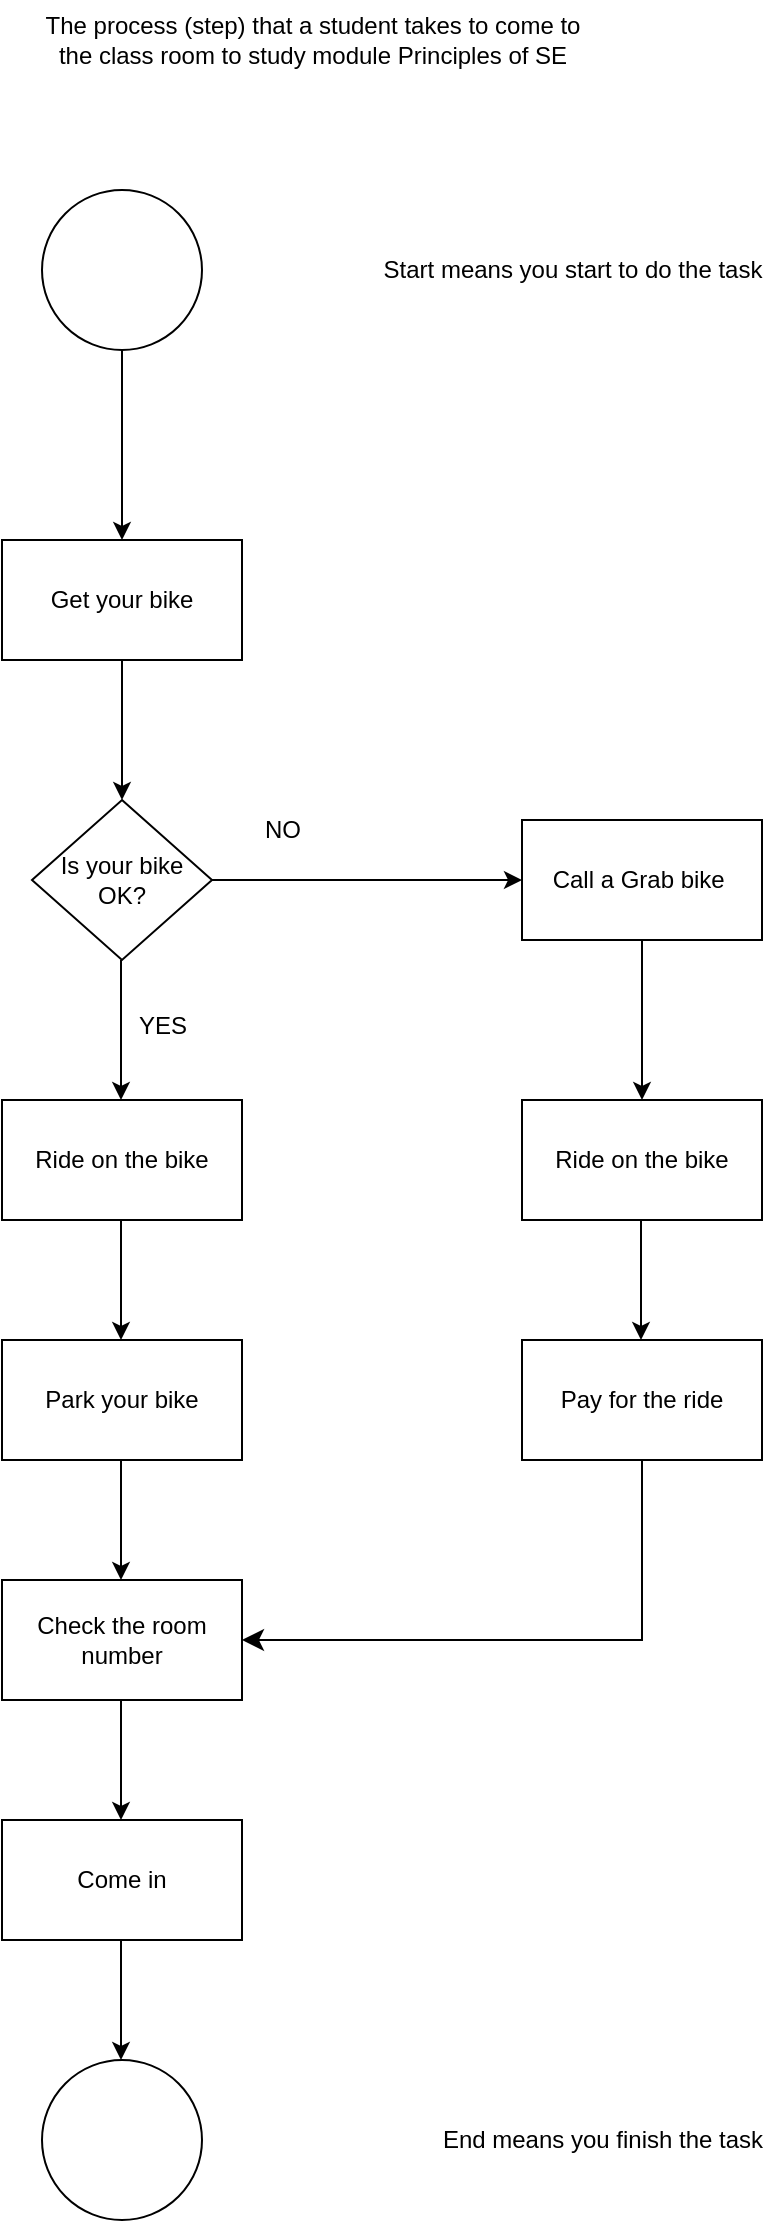 <mxfile version="21.3.4" type="device" pages="5">
  <diagram name="Page-1" id="6gTSaL5FSwR21PcumpWW">
    <mxGraphModel dx="1434" dy="1856" grid="1" gridSize="10" guides="1" tooltips="1" connect="1" arrows="1" fold="1" page="1" pageScale="1" pageWidth="850" pageHeight="1100" math="0" shadow="0">
      <root>
        <mxCell id="0" />
        <mxCell id="1" parent="0" />
        <mxCell id="4aMN2jq7jG9_Ze9TUyYj-1" value="" style="ellipse;whiteSpace=wrap;html=1;" parent="1" vertex="1">
          <mxGeometry x="160" y="75" width="80" height="80" as="geometry" />
        </mxCell>
        <mxCell id="4aMN2jq7jG9_Ze9TUyYj-2" value="" style="endArrow=classic;html=1;rounded=0;exitX=0.5;exitY=1;exitDx=0;exitDy=0;entryX=0.5;entryY=0;entryDx=0;entryDy=0;" parent="1" source="4aMN2jq7jG9_Ze9TUyYj-1" target="4aMN2jq7jG9_Ze9TUyYj-5" edge="1">
          <mxGeometry width="50" height="50" relative="1" as="geometry">
            <mxPoint x="199.5" y="170" as="sourcePoint" />
            <mxPoint x="199.5" y="240" as="targetPoint" />
          </mxGeometry>
        </mxCell>
        <mxCell id="4aMN2jq7jG9_Ze9TUyYj-3" value="The process (step) that a student takes to come to &lt;br&gt;the class room to study module Principles of SE" style="text;html=1;align=center;verticalAlign=middle;resizable=0;points=[];autosize=1;strokeColor=none;fillColor=none;" parent="1" vertex="1">
          <mxGeometry x="150" y="-20" width="290" height="40" as="geometry" />
        </mxCell>
        <mxCell id="4aMN2jq7jG9_Ze9TUyYj-4" value="Start means you start to do the task&lt;br&gt;" style="text;html=1;align=center;verticalAlign=middle;resizable=0;points=[];autosize=1;strokeColor=none;fillColor=none;" parent="1" vertex="1">
          <mxGeometry x="320" y="100" width="210" height="30" as="geometry" />
        </mxCell>
        <mxCell id="4aMN2jq7jG9_Ze9TUyYj-5" value="Get your bike" style="whiteSpace=wrap;html=1;" parent="1" vertex="1">
          <mxGeometry x="140" y="250" width="120" height="60" as="geometry" />
        </mxCell>
        <mxCell id="4aMN2jq7jG9_Ze9TUyYj-6" value="" style="edgeStyle=none;orthogonalLoop=1;jettySize=auto;html=1;rounded=0;exitX=0.5;exitY=1;exitDx=0;exitDy=0;entryX=0.5;entryY=0;entryDx=0;entryDy=0;" parent="1" source="4aMN2jq7jG9_Ze9TUyYj-5" target="4aMN2jq7jG9_Ze9TUyYj-7" edge="1">
          <mxGeometry width="100" relative="1" as="geometry">
            <mxPoint x="199.5" y="320" as="sourcePoint" />
            <mxPoint x="200" y="370" as="targetPoint" />
            <Array as="points" />
          </mxGeometry>
        </mxCell>
        <mxCell id="4aMN2jq7jG9_Ze9TUyYj-7" value="Is your bike&lt;br&gt;OK?" style="rhombus;whiteSpace=wrap;html=1;" parent="1" vertex="1">
          <mxGeometry x="155" y="380" width="90" height="80" as="geometry" />
        </mxCell>
        <mxCell id="4aMN2jq7jG9_Ze9TUyYj-8" value="" style="edgeStyle=none;orthogonalLoop=1;jettySize=auto;html=1;rounded=0;exitX=1;exitY=0.5;exitDx=0;exitDy=0;" parent="1" source="4aMN2jq7jG9_Ze9TUyYj-7" edge="1">
          <mxGeometry width="100" relative="1" as="geometry">
            <mxPoint x="265" y="419.5" as="sourcePoint" />
            <mxPoint x="400" y="420" as="targetPoint" />
            <Array as="points" />
          </mxGeometry>
        </mxCell>
        <mxCell id="4aMN2jq7jG9_Ze9TUyYj-10" value="NO" style="text;html=1;align=center;verticalAlign=middle;resizable=0;points=[];autosize=1;strokeColor=none;fillColor=none;" parent="1" vertex="1">
          <mxGeometry x="260" y="380" width="40" height="30" as="geometry" />
        </mxCell>
        <mxCell id="4aMN2jq7jG9_Ze9TUyYj-12" value="Call a Grab bike&amp;nbsp;" style="whiteSpace=wrap;html=1;" parent="1" vertex="1">
          <mxGeometry x="400" y="390" width="120" height="60" as="geometry" />
        </mxCell>
        <mxCell id="4aMN2jq7jG9_Ze9TUyYj-13" value="" style="edgeStyle=none;orthogonalLoop=1;jettySize=auto;html=1;rounded=0;exitX=0.5;exitY=1;exitDx=0;exitDy=0;" parent="1" source="4aMN2jq7jG9_Ze9TUyYj-12" edge="1">
          <mxGeometry width="100" relative="1" as="geometry">
            <mxPoint x="450" y="510" as="sourcePoint" />
            <mxPoint x="460" y="530" as="targetPoint" />
            <Array as="points" />
          </mxGeometry>
        </mxCell>
        <mxCell id="4aMN2jq7jG9_Ze9TUyYj-14" value="Ride on the bike" style="whiteSpace=wrap;html=1;" parent="1" vertex="1">
          <mxGeometry x="400" y="530" width="120" height="60" as="geometry" />
        </mxCell>
        <mxCell id="G6OJdMRR6eW8WAvbaNXZ-1" value="" style="edgeStyle=none;orthogonalLoop=1;jettySize=auto;html=1;rounded=0;" parent="1" edge="1">
          <mxGeometry width="100" relative="1" as="geometry">
            <mxPoint x="459.5" y="590" as="sourcePoint" />
            <mxPoint x="459.5" y="650" as="targetPoint" />
            <Array as="points" />
          </mxGeometry>
        </mxCell>
        <mxCell id="G6OJdMRR6eW8WAvbaNXZ-2" value="Pay for the ride" style="whiteSpace=wrap;html=1;" parent="1" vertex="1">
          <mxGeometry x="400" y="650" width="120" height="60" as="geometry" />
        </mxCell>
        <mxCell id="G6OJdMRR6eW8WAvbaNXZ-3" value="" style="edgeStyle=none;orthogonalLoop=1;jettySize=auto;html=1;rounded=0;" parent="1" edge="1">
          <mxGeometry width="100" relative="1" as="geometry">
            <mxPoint x="199.5" y="460" as="sourcePoint" />
            <mxPoint x="199.5" y="530" as="targetPoint" />
            <Array as="points" />
          </mxGeometry>
        </mxCell>
        <mxCell id="G6OJdMRR6eW8WAvbaNXZ-4" value="YES" style="text;html=1;align=center;verticalAlign=middle;resizable=0;points=[];autosize=1;strokeColor=none;fillColor=none;" parent="1" vertex="1">
          <mxGeometry x="195" y="478" width="50" height="30" as="geometry" />
        </mxCell>
        <mxCell id="G6OJdMRR6eW8WAvbaNXZ-5" value="Ride on the bike" style="whiteSpace=wrap;html=1;" parent="1" vertex="1">
          <mxGeometry x="140" y="530" width="120" height="60" as="geometry" />
        </mxCell>
        <mxCell id="G6OJdMRR6eW8WAvbaNXZ-6" value="" style="edgeStyle=none;orthogonalLoop=1;jettySize=auto;html=1;rounded=0;" parent="1" edge="1">
          <mxGeometry width="100" relative="1" as="geometry">
            <mxPoint x="199.5" y="590" as="sourcePoint" />
            <mxPoint x="199.5" y="650" as="targetPoint" />
            <Array as="points" />
          </mxGeometry>
        </mxCell>
        <mxCell id="G6OJdMRR6eW8WAvbaNXZ-7" value="Park your bike" style="whiteSpace=wrap;html=1;" parent="1" vertex="1">
          <mxGeometry x="140" y="650" width="120" height="60" as="geometry" />
        </mxCell>
        <mxCell id="G6OJdMRR6eW8WAvbaNXZ-8" value="" style="edgeStyle=none;orthogonalLoop=1;jettySize=auto;html=1;rounded=0;" parent="1" edge="1">
          <mxGeometry width="100" relative="1" as="geometry">
            <mxPoint x="199.5" y="710" as="sourcePoint" />
            <mxPoint x="199.5" y="770" as="targetPoint" />
            <Array as="points" />
          </mxGeometry>
        </mxCell>
        <mxCell id="G6OJdMRR6eW8WAvbaNXZ-9" value="Check the room number" style="whiteSpace=wrap;html=1;" parent="1" vertex="1">
          <mxGeometry x="140" y="770" width="120" height="60" as="geometry" />
        </mxCell>
        <mxCell id="G6OJdMRR6eW8WAvbaNXZ-10" value="" style="edgeStyle=segmentEdgeStyle;endArrow=classic;html=1;curved=0;rounded=0;endSize=8;startSize=8;sourcePerimeterSpacing=0;targetPerimeterSpacing=0;entryX=1;entryY=0.5;entryDx=0;entryDy=0;exitX=0.5;exitY=1;exitDx=0;exitDy=0;" parent="1" source="G6OJdMRR6eW8WAvbaNXZ-2" target="G6OJdMRR6eW8WAvbaNXZ-9" edge="1">
          <mxGeometry width="100" relative="1" as="geometry">
            <mxPoint x="400" y="750" as="sourcePoint" />
            <mxPoint x="500" y="790" as="targetPoint" />
            <Array as="points">
              <mxPoint x="460" y="800" />
            </Array>
          </mxGeometry>
        </mxCell>
        <mxCell id="G6OJdMRR6eW8WAvbaNXZ-11" value="" style="edgeStyle=none;orthogonalLoop=1;jettySize=auto;html=1;rounded=0;" parent="1" edge="1">
          <mxGeometry width="100" relative="1" as="geometry">
            <mxPoint x="199.5" y="830" as="sourcePoint" />
            <mxPoint x="199.5" y="890" as="targetPoint" />
            <Array as="points" />
          </mxGeometry>
        </mxCell>
        <mxCell id="G6OJdMRR6eW8WAvbaNXZ-12" value="Come in" style="whiteSpace=wrap;html=1;" parent="1" vertex="1">
          <mxGeometry x="140" y="890" width="120" height="60" as="geometry" />
        </mxCell>
        <mxCell id="G6OJdMRR6eW8WAvbaNXZ-13" value="" style="edgeStyle=none;orthogonalLoop=1;jettySize=auto;html=1;rounded=0;" parent="1" edge="1">
          <mxGeometry width="100" relative="1" as="geometry">
            <mxPoint x="199.5" y="950" as="sourcePoint" />
            <mxPoint x="199.5" y="1010" as="targetPoint" />
            <Array as="points" />
          </mxGeometry>
        </mxCell>
        <mxCell id="G6OJdMRR6eW8WAvbaNXZ-14" value="" style="ellipse;whiteSpace=wrap;html=1;" parent="1" vertex="1">
          <mxGeometry x="160" y="1010" width="80" height="80" as="geometry" />
        </mxCell>
        <mxCell id="G6OJdMRR6eW8WAvbaNXZ-15" value="End means you finish the task&lt;br&gt;" style="text;html=1;align=center;verticalAlign=middle;resizable=0;points=[];autosize=1;strokeColor=none;fillColor=none;" parent="1" vertex="1">
          <mxGeometry x="350" y="1035" width="180" height="30" as="geometry" />
        </mxCell>
      </root>
    </mxGraphModel>
  </diagram>
  <diagram id="ZS-x_IndIhvmtpkJz5Xp" name="Page-2">
    <mxGraphModel dx="1434" dy="699" grid="1" gridSize="10" guides="1" tooltips="1" connect="1" arrows="1" fold="1" page="1" pageScale="1" pageWidth="850" pageHeight="1100" math="0" shadow="0">
      <root>
        <mxCell id="0" />
        <mxCell id="1" parent="0" />
        <mxCell id="q5n1MQZQ_hLir05K7yXR-1" value="" style="ellipse;whiteSpace=wrap;html=1;" vertex="1" parent="1">
          <mxGeometry x="220" y="40" width="80" height="80" as="geometry" />
        </mxCell>
        <mxCell id="q5n1MQZQ_hLir05K7yXR-3" value="" style="edgeStyle=none;orthogonalLoop=1;jettySize=auto;html=1;rounded=0;" edge="1" parent="1">
          <mxGeometry width="100" relative="1" as="geometry">
            <mxPoint x="259.5" y="120" as="sourcePoint" />
            <mxPoint x="259.5" y="170" as="targetPoint" />
            <Array as="points" />
          </mxGeometry>
        </mxCell>
        <mxCell id="q5n1MQZQ_hLir05K7yXR-5" value="Step 1: Select ORDER (in the app demo.restburger.com" style="whiteSpace=wrap;html=1;" vertex="1" parent="1">
          <mxGeometry x="200" y="170" width="120" height="60" as="geometry" />
        </mxCell>
        <mxCell id="q5n1MQZQ_hLir05K7yXR-7" value="" style="edgeStyle=none;orthogonalLoop=1;jettySize=auto;html=1;rounded=0;" edge="1" parent="1">
          <mxGeometry width="100" relative="1" as="geometry">
            <mxPoint x="259.5" y="230" as="sourcePoint" />
            <mxPoint x="259.5" y="280" as="targetPoint" />
            <Array as="points" />
          </mxGeometry>
        </mxCell>
        <mxCell id="q5n1MQZQ_hLir05K7yXR-8" value="Step 2: Select Delivery" style="rounded=1;whiteSpace=wrap;html=1;" vertex="1" parent="1">
          <mxGeometry x="200" y="280" width="120" height="60" as="geometry" />
        </mxCell>
        <mxCell id="q5n1MQZQ_hLir05K7yXR-9" value="" style="edgeStyle=none;orthogonalLoop=1;jettySize=auto;html=1;rounded=0;" edge="1" parent="1">
          <mxGeometry width="100" relative="1" as="geometry">
            <mxPoint x="259.5" y="340" as="sourcePoint" />
            <mxPoint x="259.5" y="390" as="targetPoint" />
            <Array as="points" />
          </mxGeometry>
        </mxCell>
        <mxCell id="q5n1MQZQ_hLir05K7yXR-10" value="Step 3: Select a Burger" style="rounded=1;whiteSpace=wrap;html=1;" vertex="1" parent="1">
          <mxGeometry x="200" y="390" width="120" height="60" as="geometry" />
        </mxCell>
        <mxCell id="q5n1MQZQ_hLir05K7yXR-11" value="" style="edgeStyle=none;orthogonalLoop=1;jettySize=auto;html=1;rounded=0;" edge="1" parent="1">
          <mxGeometry width="100" relative="1" as="geometry">
            <mxPoint x="259.5" y="450" as="sourcePoint" />
            <mxPoint x="259.5" y="500" as="targetPoint" />
            <Array as="points" />
          </mxGeometry>
        </mxCell>
        <mxCell id="q5n1MQZQ_hLir05K7yXR-12" value="Step 4: Select Add to&amp;nbsp;&lt;br&gt;Order&lt;br&gt;" style="rounded=1;whiteSpace=wrap;html=1;" vertex="1" parent="1">
          <mxGeometry x="200" y="500" width="120" height="60" as="geometry" />
        </mxCell>
        <mxCell id="q5n1MQZQ_hLir05K7yXR-13" value="" style="edgeStyle=none;orthogonalLoop=1;jettySize=auto;html=1;rounded=0;" edge="1" parent="1">
          <mxGeometry width="100" relative="1" as="geometry">
            <mxPoint x="259.5" y="560" as="sourcePoint" />
            <mxPoint x="259.5" y="610" as="targetPoint" />
            <Array as="points" />
          </mxGeometry>
        </mxCell>
        <mxCell id="q5n1MQZQ_hLir05K7yXR-14" value="Step 5: Complete Order" style="rounded=1;whiteSpace=wrap;html=1;" vertex="1" parent="1">
          <mxGeometry x="200" y="610" width="120" height="60" as="geometry" />
        </mxCell>
        <mxCell id="q5n1MQZQ_hLir05K7yXR-15" value="This is a flowchart which describes 5 steps &lt;br&gt;of ordering a burger" style="text;html=1;align=center;verticalAlign=middle;resizable=0;points=[];autosize=1;strokeColor=none;fillColor=none;" vertex="1" parent="1">
          <mxGeometry x="320" y="340" width="250" height="40" as="geometry" />
        </mxCell>
        <mxCell id="q5n1MQZQ_hLir05K7yXR-16" value="" style="edgeStyle=none;orthogonalLoop=1;jettySize=auto;html=1;rounded=0;" edge="1" parent="1">
          <mxGeometry width="100" relative="1" as="geometry">
            <mxPoint x="259.5" y="670" as="sourcePoint" />
            <mxPoint x="259.5" y="720" as="targetPoint" />
            <Array as="points" />
          </mxGeometry>
        </mxCell>
        <mxCell id="q5n1MQZQ_hLir05K7yXR-18" value="" style="ellipse;whiteSpace=wrap;html=1;" vertex="1" parent="1">
          <mxGeometry x="220" y="720" width="80" height="80" as="geometry" />
        </mxCell>
      </root>
    </mxGraphModel>
  </diagram>
  <diagram id="YjtUslgreGwkTux6dzPL" name="Page-3">
    <mxGraphModel dx="1434" dy="2899" grid="1" gridSize="10" guides="1" tooltips="1" connect="1" arrows="1" fold="1" page="1" pageScale="1" pageWidth="850" pageHeight="1100" math="0" shadow="0">
      <root>
        <mxCell id="0" />
        <mxCell id="1" parent="0" />
        <mxCell id="y7m8gqkZQIWjc5jp14_I-2" value="This is a MORE DETAILED flowchart which describes 5 steps &lt;br&gt;of DELIVERY a burger&amp;nbsp;" style="text;html=1;align=center;verticalAlign=middle;resizable=0;points=[];autosize=1;strokeColor=none;fillColor=none;" vertex="1" parent="1">
          <mxGeometry x="225" y="-2180" width="350" height="40" as="geometry" />
        </mxCell>
        <mxCell id="y7m8gqkZQIWjc5jp14_I-3" value="START" style="ellipse;whiteSpace=wrap;html=1;" vertex="1" parent="1">
          <mxGeometry x="360" y="-2120" width="80" height="80" as="geometry" />
        </mxCell>
        <mxCell id="y7m8gqkZQIWjc5jp14_I-5" value="" style="edgeStyle=none;orthogonalLoop=1;jettySize=auto;html=1;rounded=0;" edge="1" parent="1">
          <mxGeometry width="100" relative="1" as="geometry">
            <mxPoint x="400" y="-2040" as="sourcePoint" />
            <mxPoint x="399.5" y="-1990" as="targetPoint" />
            <Array as="points" />
          </mxGeometry>
        </mxCell>
        <mxCell id="y7m8gqkZQIWjc5jp14_I-6" value="Step 1: Select ORDER(in the app demo.restburger.com" style="rounded=1;whiteSpace=wrap;html=1;" vertex="1" parent="1">
          <mxGeometry x="340" y="-1990" width="120" height="60" as="geometry" />
        </mxCell>
        <mxCell id="y7m8gqkZQIWjc5jp14_I-7" value="" style="edgeStyle=none;orthogonalLoop=1;jettySize=auto;html=1;rounded=0;" edge="1" parent="1">
          <mxGeometry width="100" relative="1" as="geometry">
            <mxPoint x="400" y="-1930" as="sourcePoint" />
            <mxPoint x="399.5" y="-1880" as="targetPoint" />
            <Array as="points" />
          </mxGeometry>
        </mxCell>
        <mxCell id="y7m8gqkZQIWjc5jp14_I-8" value="Select Delivery or Pickup" style="rhombus;whiteSpace=wrap;html=1;" vertex="1" parent="1">
          <mxGeometry x="360" y="-1880" width="80" height="80" as="geometry" />
        </mxCell>
        <mxCell id="y7m8gqkZQIWjc5jp14_I-9" value="END" style="rounded=1;whiteSpace=wrap;html=1;" vertex="1" parent="1">
          <mxGeometry x="500" y="-1870" width="120" height="60" as="geometry" />
        </mxCell>
        <mxCell id="y7m8gqkZQIWjc5jp14_I-11" value="" style="edgeStyle=none;orthogonalLoop=1;jettySize=auto;html=1;rounded=0;entryX=0;entryY=0.5;entryDx=0;entryDy=0;exitX=1;exitY=0.5;exitDx=0;exitDy=0;" edge="1" parent="1" source="y7m8gqkZQIWjc5jp14_I-8" target="y7m8gqkZQIWjc5jp14_I-9">
          <mxGeometry width="100" relative="1" as="geometry">
            <mxPoint x="460.5" y="-1850" as="sourcePoint" />
            <mxPoint x="460" y="-1800" as="targetPoint" />
            <Array as="points" />
          </mxGeometry>
        </mxCell>
        <mxCell id="y7m8gqkZQIWjc5jp14_I-12" value="PICKUP" style="text;html=1;align=center;verticalAlign=middle;resizable=0;points=[];autosize=1;strokeColor=none;fillColor=none;" vertex="1" parent="1">
          <mxGeometry x="425" y="-1880" width="70" height="30" as="geometry" />
        </mxCell>
        <mxCell id="y7m8gqkZQIWjc5jp14_I-13" value="" style="edgeStyle=none;orthogonalLoop=1;jettySize=auto;html=1;rounded=0;" edge="1" parent="1">
          <mxGeometry width="100" relative="1" as="geometry">
            <mxPoint x="400" y="-1800" as="sourcePoint" />
            <mxPoint x="399.5" y="-1750" as="targetPoint" />
            <Array as="points" />
          </mxGeometry>
        </mxCell>
        <mxCell id="y7m8gqkZQIWjc5jp14_I-14" value="DELIVERY" style="text;html=1;align=center;verticalAlign=middle;resizable=0;points=[];autosize=1;strokeColor=none;fillColor=none;" vertex="1" parent="1">
          <mxGeometry x="400" y="-1792" width="80" height="30" as="geometry" />
        </mxCell>
        <mxCell id="y7m8gqkZQIWjc5jp14_I-15" value="User ends the Delivery&lt;br&gt;flowchart here" style="text;html=1;align=center;verticalAlign=middle;resizable=0;points=[];autosize=1;strokeColor=none;fillColor=none;" vertex="1" parent="1">
          <mxGeometry x="620" y="-1885" width="140" height="40" as="geometry" />
        </mxCell>
        <mxCell id="y7m8gqkZQIWjc5jp14_I-16" value="User should start PickUp&lt;br&gt;flowchart (another chart)" style="text;html=1;align=center;verticalAlign=middle;resizable=0;points=[];autosize=1;strokeColor=none;fillColor=none;" vertex="1" parent="1">
          <mxGeometry x="610" y="-1802" width="160" height="40" as="geometry" />
        </mxCell>
        <mxCell id="y7m8gqkZQIWjc5jp14_I-17" value="Step 3: Select a Burger" style="rounded=1;whiteSpace=wrap;html=1;" vertex="1" parent="1">
          <mxGeometry x="340" y="-1750" width="120" height="60" as="geometry" />
        </mxCell>
        <mxCell id="y7m8gqkZQIWjc5jp14_I-18" value="" style="edgeStyle=none;orthogonalLoop=1;jettySize=auto;html=1;rounded=0;" edge="1" parent="1">
          <mxGeometry width="100" relative="1" as="geometry">
            <mxPoint x="400.5" y="-1690" as="sourcePoint" />
            <mxPoint x="400" y="-1640" as="targetPoint" />
            <Array as="points" />
          </mxGeometry>
        </mxCell>
        <mxCell id="y7m8gqkZQIWjc5jp14_I-19" value="Step 4:Select Add to Order" style="rounded=1;whiteSpace=wrap;html=1;" vertex="1" parent="1">
          <mxGeometry x="340" y="-1640" width="120" height="60" as="geometry" />
        </mxCell>
        <mxCell id="y7m8gqkZQIWjc5jp14_I-20" value="" style="edgeStyle=none;orthogonalLoop=1;jettySize=auto;html=1;rounded=0;" edge="1" parent="1">
          <mxGeometry width="100" relative="1" as="geometry">
            <mxPoint x="400.5" y="-1580" as="sourcePoint" />
            <mxPoint x="400" y="-1530" as="targetPoint" />
            <Array as="points" />
          </mxGeometry>
        </mxCell>
        <mxCell id="y7m8gqkZQIWjc5jp14_I-21" value="Sub-Step 4.1: Select Cooking Degree" style="rounded=1;whiteSpace=wrap;html=1;" vertex="1" parent="1">
          <mxGeometry x="340" y="-1530" width="120" height="60" as="geometry" />
        </mxCell>
        <mxCell id="y7m8gqkZQIWjc5jp14_I-22" value="" style="edgeStyle=none;orthogonalLoop=1;jettySize=auto;html=1;rounded=0;" edge="1" parent="1">
          <mxGeometry width="100" relative="1" as="geometry">
            <mxPoint x="399.5" y="-1470" as="sourcePoint" />
            <mxPoint x="399" y="-1420" as="targetPoint" />
            <Array as="points" />
          </mxGeometry>
        </mxCell>
        <mxCell id="y7m8gqkZQIWjc5jp14_I-23" value="Sub-Step 4.2: Select other Toppings" style="rounded=1;whiteSpace=wrap;html=1;" vertex="1" parent="1">
          <mxGeometry x="340" y="-1420" width="120" height="60" as="geometry" />
        </mxCell>
        <mxCell id="y7m8gqkZQIWjc5jp14_I-24" value="" style="edgeStyle=none;orthogonalLoop=1;jettySize=auto;html=1;rounded=0;" edge="1" parent="1">
          <mxGeometry width="100" relative="1" as="geometry">
            <mxPoint x="400.5" y="-1360" as="sourcePoint" />
            <mxPoint x="400" y="-1310" as="targetPoint" />
            <Array as="points" />
          </mxGeometry>
        </mxCell>
        <mxCell id="y7m8gqkZQIWjc5jp14_I-25" value="Sub-Step 4.3: Select number of items" style="rounded=1;whiteSpace=wrap;html=1;" vertex="1" parent="1">
          <mxGeometry x="340" y="-1310" width="120" height="60" as="geometry" />
        </mxCell>
        <mxCell id="y7m8gqkZQIWjc5jp14_I-27" value="" style="edgeStyle=none;orthogonalLoop=1;jettySize=auto;html=1;rounded=0;" edge="1" parent="1">
          <mxGeometry width="100" relative="1" as="geometry">
            <mxPoint x="399.5" y="-1250" as="sourcePoint" />
            <mxPoint x="399" y="-1200" as="targetPoint" />
            <Array as="points" />
          </mxGeometry>
        </mxCell>
        <mxCell id="y7m8gqkZQIWjc5jp14_I-28" value="Step 5: Complete Order" style="rounded=1;whiteSpace=wrap;html=1;" vertex="1" parent="1">
          <mxGeometry x="340" y="-1200" width="120" height="60" as="geometry" />
        </mxCell>
        <mxCell id="y7m8gqkZQIWjc5jp14_I-29" value="" style="edgeStyle=none;orthogonalLoop=1;jettySize=auto;html=1;rounded=0;" edge="1" parent="1">
          <mxGeometry width="100" relative="1" as="geometry">
            <mxPoint x="399.5" y="-1140" as="sourcePoint" />
            <mxPoint x="399" y="-1090" as="targetPoint" />
            <Array as="points" />
          </mxGeometry>
        </mxCell>
        <mxCell id="y7m8gqkZQIWjc5jp14_I-30" value="END" style="rounded=1;whiteSpace=wrap;html=1;" vertex="1" parent="1">
          <mxGeometry x="340" y="-1090" width="120" height="60" as="geometry" />
        </mxCell>
        <mxCell id="y7m8gqkZQIWjc5jp14_I-31" value="We can do describes further&lt;br&gt;into 3 sub-steps" style="text;html=1;align=center;verticalAlign=middle;resizable=0;points=[];autosize=1;strokeColor=none;fillColor=none;" vertex="1" parent="1">
          <mxGeometry x="450" y="-1140" width="170" height="40" as="geometry" />
        </mxCell>
        <mxCell id="y7m8gqkZQIWjc5jp14_I-32" value="" style="strokeWidth=2;html=1;shape=mxgraph.flowchart.annotation_2;align=left;labelPosition=right;pointerEvents=1;direction=west;" vertex="1" parent="1">
          <mxGeometry x="460" y="-1650" width="50" height="430" as="geometry" />
        </mxCell>
        <mxCell id="y7m8gqkZQIWjc5jp14_I-33" value="Step 4 is described further&amp;nbsp;&lt;br&gt;into 3 sub-steps" style="text;html=1;align=center;verticalAlign=middle;resizable=0;points=[];autosize=1;strokeColor=none;fillColor=none;" vertex="1" parent="1">
          <mxGeometry x="510" y="-1455" width="170" height="40" as="geometry" />
        </mxCell>
      </root>
    </mxGraphModel>
  </diagram>
  <diagram id="VYKeX84eGft94QuiORIE" name="Page-4">
    <mxGraphModel dx="1434" dy="756" grid="1" gridSize="10" guides="1" tooltips="1" connect="1" arrows="1" fold="1" page="1" pageScale="1" pageWidth="850" pageHeight="1100" math="0" shadow="0">
      <root>
        <mxCell id="0" />
        <mxCell id="1" parent="0" />
        <mxCell id="KixwBMWGmiqs-Y7eiGOG-1" value="SOFTWARE ENGINEERING PROCESS" style="text;html=1;align=center;verticalAlign=middle;resizable=0;points=[];autosize=1;strokeColor=none;fillColor=none;" parent="1" vertex="1">
          <mxGeometry x="290" y="18" width="240" height="30" as="geometry" />
        </mxCell>
        <mxCell id="KixwBMWGmiqs-Y7eiGOG-2" value="START" style="ellipse;whiteSpace=wrap;html=1;" parent="1" vertex="1">
          <mxGeometry x="370" y="60" width="80" height="80" as="geometry" />
        </mxCell>
        <mxCell id="KixwBMWGmiqs-Y7eiGOG-3" value="Start engineering a product (app)" style="text;html=1;align=center;verticalAlign=middle;resizable=0;points=[];autosize=1;strokeColor=none;fillColor=none;" parent="1" vertex="1">
          <mxGeometry x="460" y="80" width="200" height="30" as="geometry" />
        </mxCell>
        <mxCell id="KixwBMWGmiqs-Y7eiGOG-4" value="" style="edgeStyle=none;orthogonalLoop=1;jettySize=auto;html=1;rounded=0;" parent="1" edge="1">
          <mxGeometry width="100" relative="1" as="geometry">
            <mxPoint x="409.5" y="140" as="sourcePoint" />
            <mxPoint x="409.5" y="180" as="targetPoint" />
            <Array as="points" />
          </mxGeometry>
        </mxCell>
        <mxCell id="KixwBMWGmiqs-Y7eiGOG-5" value="Step 1: Understanding requirements" style="rounded=1;whiteSpace=wrap;html=1;" parent="1" vertex="1">
          <mxGeometry x="350" y="180" width="120" height="60" as="geometry" />
        </mxCell>
        <mxCell id="KixwBMWGmiqs-Y7eiGOG-6" value="" style="edgeStyle=none;orthogonalLoop=1;jettySize=auto;html=1;rounded=0;" parent="1" edge="1">
          <mxGeometry width="100" relative="1" as="geometry">
            <mxPoint x="409.5" y="240" as="sourcePoint" />
            <mxPoint x="409.5" y="280" as="targetPoint" />
            <Array as="points" />
          </mxGeometry>
        </mxCell>
        <mxCell id="KixwBMWGmiqs-Y7eiGOG-7" value="Step 2: Design the app" style="rounded=1;whiteSpace=wrap;html=1;" parent="1" vertex="1">
          <mxGeometry x="350" y="280" width="120" height="60" as="geometry" />
        </mxCell>
        <mxCell id="KixwBMWGmiqs-Y7eiGOG-8" value="" style="edgeStyle=none;orthogonalLoop=1;jettySize=auto;html=1;rounded=0;" parent="1" edge="1">
          <mxGeometry width="100" relative="1" as="geometry">
            <mxPoint x="409.5" y="340" as="sourcePoint" />
            <mxPoint x="409.5" y="380" as="targetPoint" />
            <Array as="points" />
          </mxGeometry>
        </mxCell>
        <mxCell id="KixwBMWGmiqs-Y7eiGOG-9" value="Step 3: Implementation" style="rounded=1;whiteSpace=wrap;html=1;" parent="1" vertex="1">
          <mxGeometry x="350" y="380" width="120" height="60" as="geometry" />
        </mxCell>
        <mxCell id="KixwBMWGmiqs-Y7eiGOG-10" value="" style="edgeStyle=none;orthogonalLoop=1;jettySize=auto;html=1;rounded=0;" parent="1" edge="1">
          <mxGeometry width="100" relative="1" as="geometry">
            <mxPoint x="409.5" y="440" as="sourcePoint" />
            <mxPoint x="409.5" y="480" as="targetPoint" />
            <Array as="points" />
          </mxGeometry>
        </mxCell>
        <mxCell id="KixwBMWGmiqs-Y7eiGOG-11" value="Step 4: Testing" style="rounded=1;whiteSpace=wrap;html=1;" parent="1" vertex="1">
          <mxGeometry x="350" y="480" width="120" height="60" as="geometry" />
        </mxCell>
        <mxCell id="KixwBMWGmiqs-Y7eiGOG-12" value="" style="edgeStyle=none;orthogonalLoop=1;jettySize=auto;html=1;rounded=0;" parent="1" edge="1">
          <mxGeometry width="100" relative="1" as="geometry">
            <mxPoint x="409.5" y="540" as="sourcePoint" />
            <mxPoint x="409.5" y="580" as="targetPoint" />
            <Array as="points" />
          </mxGeometry>
        </mxCell>
        <mxCell id="KixwBMWGmiqs-Y7eiGOG-13" value="Step 5: Maintenance" style="rounded=1;whiteSpace=wrap;html=1;" parent="1" vertex="1">
          <mxGeometry x="350" y="580" width="120" height="60" as="geometry" />
        </mxCell>
        <mxCell id="KixwBMWGmiqs-Y7eiGOG-14" value="" style="edgeStyle=none;orthogonalLoop=1;jettySize=auto;html=1;rounded=0;" parent="1" edge="1">
          <mxGeometry width="100" relative="1" as="geometry">
            <mxPoint x="409.5" y="640" as="sourcePoint" />
            <mxPoint x="409.5" y="680" as="targetPoint" />
            <Array as="points" />
          </mxGeometry>
        </mxCell>
        <mxCell id="KixwBMWGmiqs-Y7eiGOG-17" value="END" style="ellipse;whiteSpace=wrap;html=1;" parent="1" vertex="1">
          <mxGeometry x="370" y="680" width="80" height="80" as="geometry" />
        </mxCell>
      </root>
    </mxGraphModel>
  </diagram>
  <diagram id="4XrTF9PADeUKnzNXz-N7" name="Page-5">
    <mxGraphModel dx="1434" dy="756" grid="1" gridSize="10" guides="1" tooltips="1" connect="1" arrows="1" fold="1" page="1" pageScale="1" pageWidth="850" pageHeight="1100" math="0" shadow="0">
      <root>
        <mxCell id="0" />
        <mxCell id="1" parent="0" />
        <mxCell id="dyFy9ZxE8VD-R3rntQJD-1" value="START" style="ellipse;whiteSpace=wrap;html=1;" vertex="1" parent="1">
          <mxGeometry x="370" y="80" width="80" height="80" as="geometry" />
        </mxCell>
        <mxCell id="dyFy9ZxE8VD-R3rntQJD-2" value="" style="edgeStyle=none;orthogonalLoop=1;jettySize=auto;html=1;rounded=0;" edge="1" parent="1">
          <mxGeometry width="100" relative="1" as="geometry">
            <mxPoint x="409.5" y="160" as="sourcePoint" />
            <mxPoint x="409.5" y="200" as="targetPoint" />
            <Array as="points" />
          </mxGeometry>
        </mxCell>
        <mxCell id="dyFy9ZxE8VD-R3rntQJD-3" value="Step 1:" style="whiteSpace=wrap;html=1;" vertex="1" parent="1">
          <mxGeometry x="350" y="200" width="120" height="60" as="geometry" />
        </mxCell>
        <mxCell id="dyFy9ZxE8VD-R3rntQJD-4" value="" style="edgeStyle=none;orthogonalLoop=1;jettySize=auto;html=1;rounded=0;" edge="1" parent="1">
          <mxGeometry width="100" relative="1" as="geometry">
            <mxPoint x="409.5" y="260" as="sourcePoint" />
            <mxPoint x="409.5" y="300" as="targetPoint" />
            <Array as="points" />
          </mxGeometry>
        </mxCell>
        <mxCell id="dyFy9ZxE8VD-R3rntQJD-5" value="Step 2:" style="rounded=1;whiteSpace=wrap;html=1;" vertex="1" parent="1">
          <mxGeometry x="350" y="300" width="120" height="60" as="geometry" />
        </mxCell>
        <mxCell id="dyFy9ZxE8VD-R3rntQJD-6" value="" style="edgeStyle=none;orthogonalLoop=1;jettySize=auto;html=1;rounded=0;" edge="1" parent="1">
          <mxGeometry width="100" relative="1" as="geometry">
            <mxPoint x="409.5" y="360" as="sourcePoint" />
            <mxPoint x="409.5" y="400" as="targetPoint" />
            <Array as="points" />
          </mxGeometry>
        </mxCell>
        <mxCell id="dyFy9ZxE8VD-R3rntQJD-7" value="Step 3:" style="rounded=1;whiteSpace=wrap;html=1;" vertex="1" parent="1">
          <mxGeometry x="350" y="400" width="120" height="60" as="geometry" />
        </mxCell>
        <mxCell id="dyFy9ZxE8VD-R3rntQJD-8" value="" style="edgeStyle=none;orthogonalLoop=1;jettySize=auto;html=1;rounded=0;" edge="1" parent="1">
          <mxGeometry width="100" relative="1" as="geometry">
            <mxPoint x="409.5" y="460" as="sourcePoint" />
            <mxPoint x="409.5" y="500" as="targetPoint" />
            <Array as="points" />
          </mxGeometry>
        </mxCell>
        <mxCell id="dyFy9ZxE8VD-R3rntQJD-9" value="Step 4:" style="rounded=1;whiteSpace=wrap;html=1;" vertex="1" parent="1">
          <mxGeometry x="350" y="500" width="120" height="60" as="geometry" />
        </mxCell>
      </root>
    </mxGraphModel>
  </diagram>
</mxfile>
